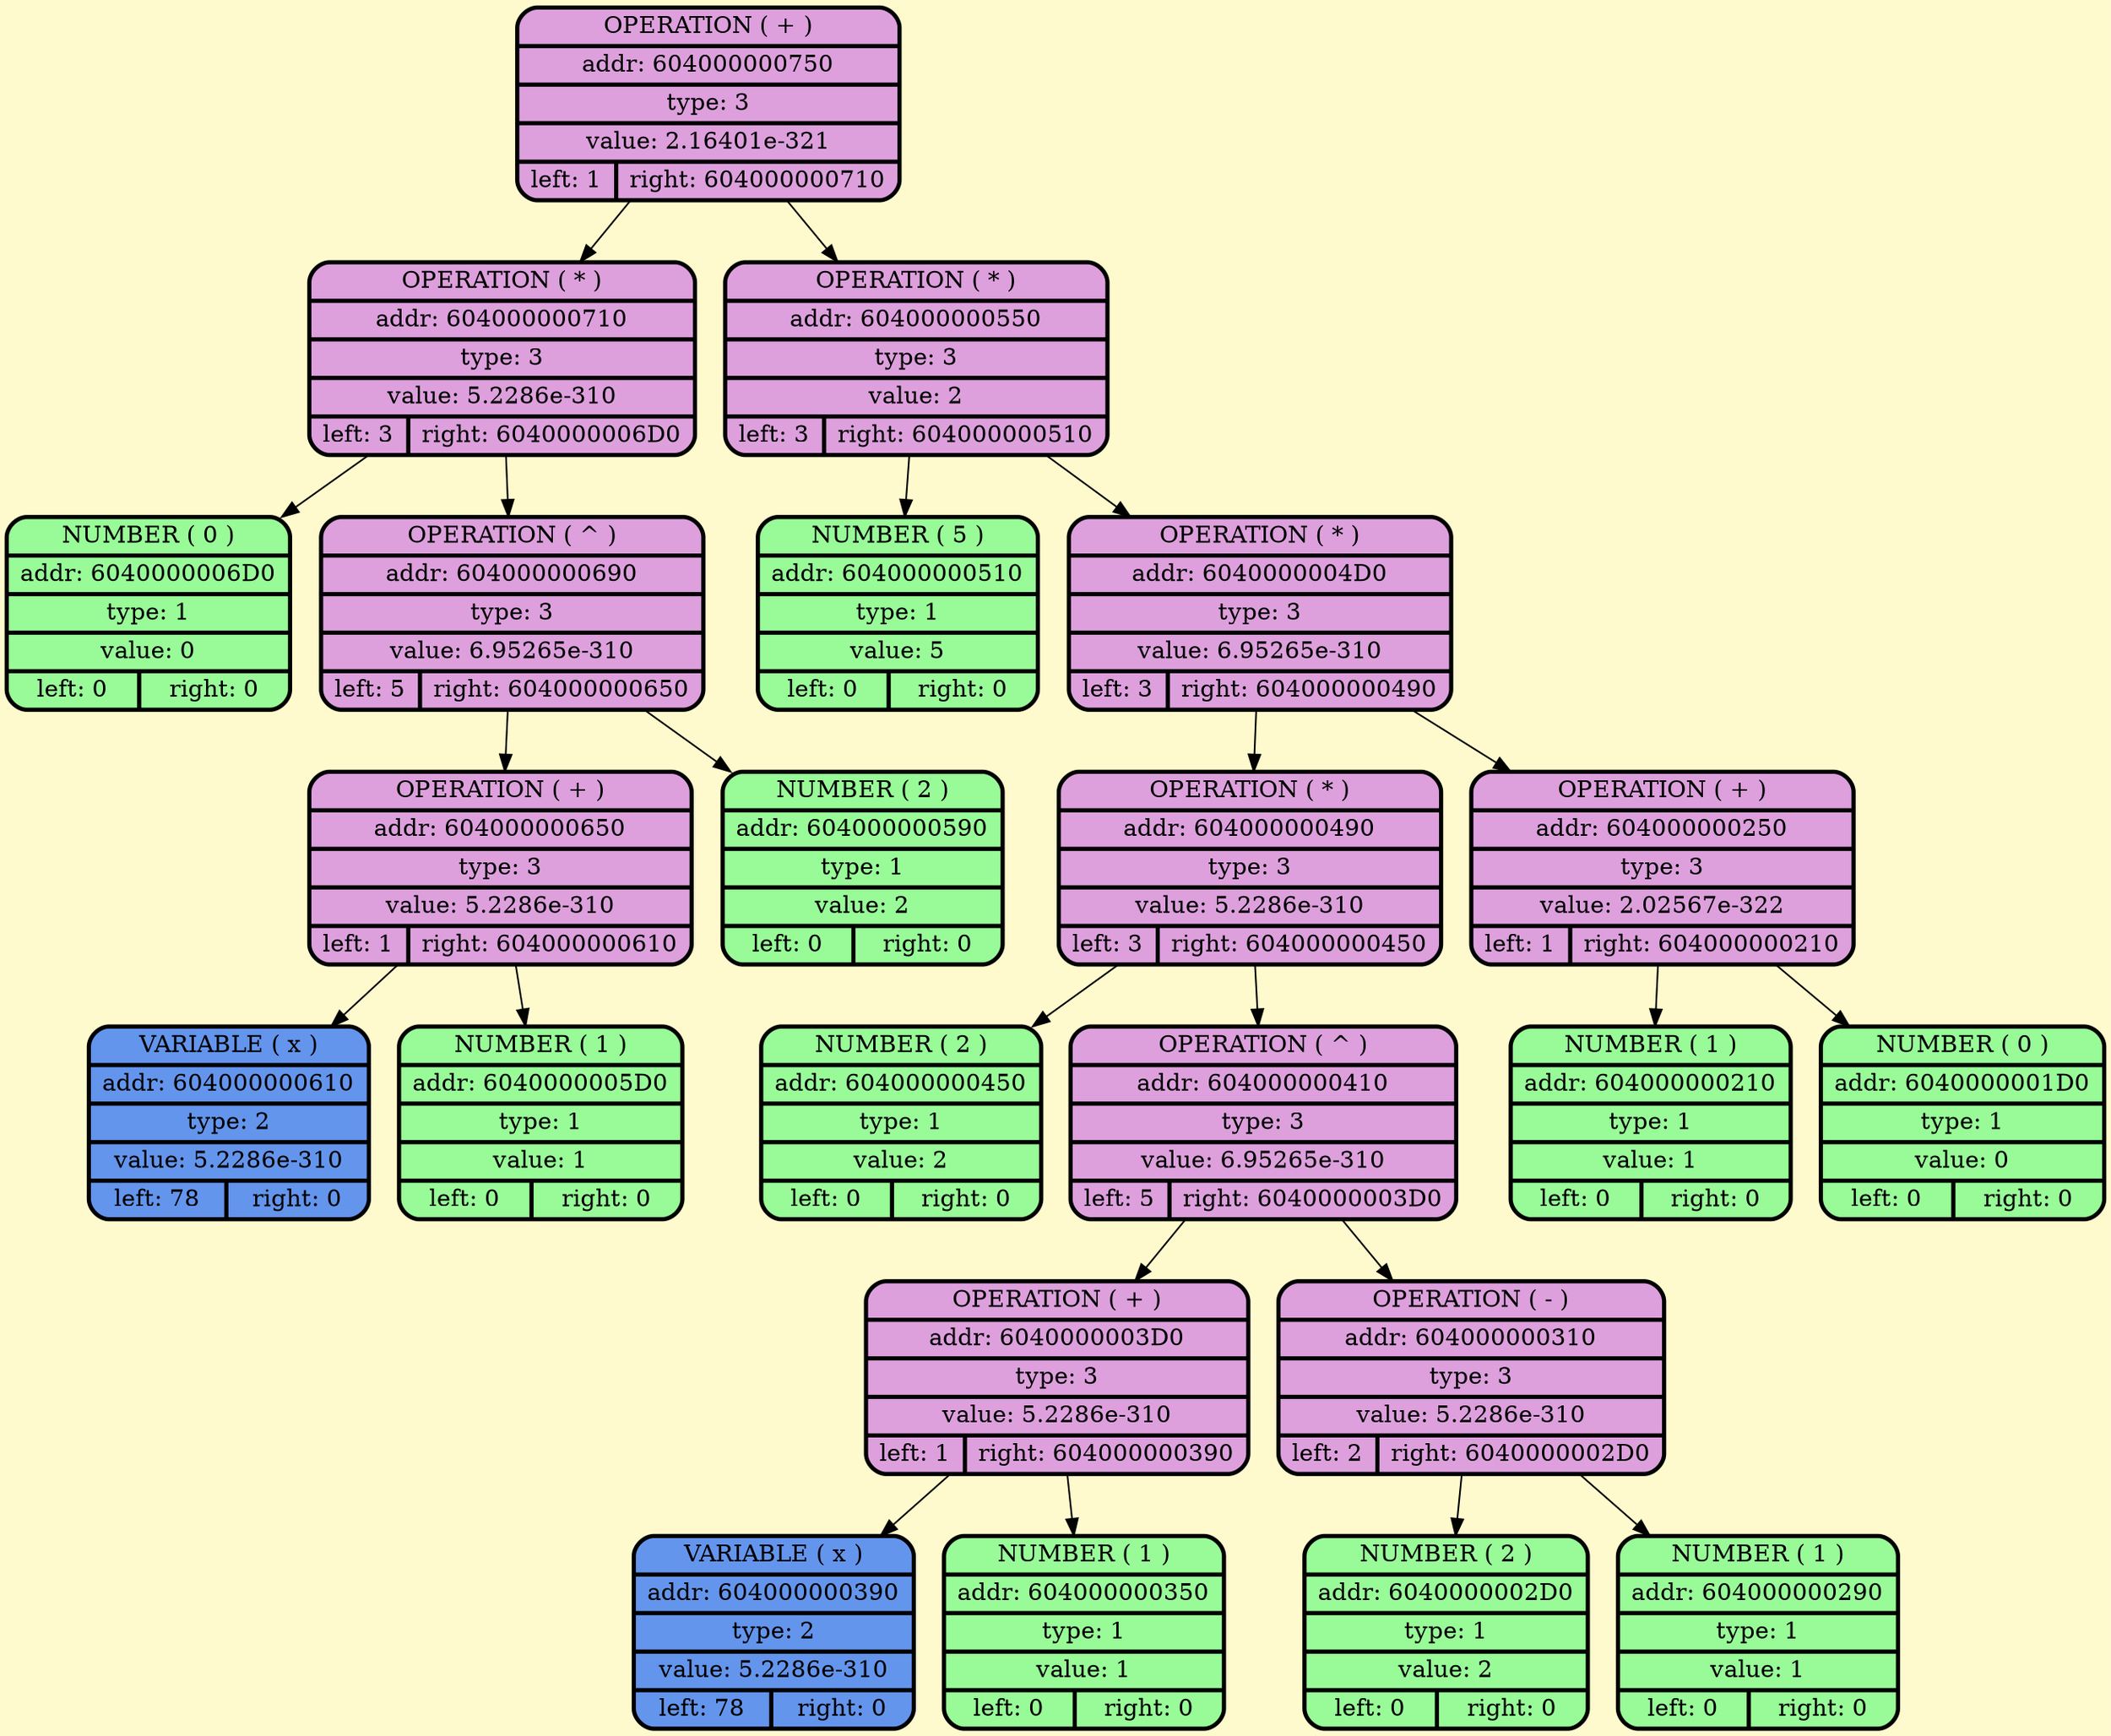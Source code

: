 digraph G {
    node [style=filled, fontcolor=darkblue, fillcolor=peachpuff, color="#252A34", penwidth=2.5];
    bgcolor="lemonchiffon";

node_0x604000000750 [shape=Mrecord; style = filled; fillcolor=plum; color = "#000000"; fontcolor = "#000000";label=" {OPERATION ( + ) | addr: 604000000750 | type: 3 | value: 2.16401e-321 | {left: 1 | right: 604000000710}} "];
node_0x604000000710 [shape=Mrecord; style = filled; fillcolor=plum; color = "#000000"; fontcolor = "#000000";label=" {OPERATION ( * ) | addr: 604000000710 | type: 3 | value: 5.2286e-310 | {left: 3 | right: 6040000006D0}} "];
    node_0x6040000006d0 [shape=Mrecord; style = filled; fillcolor = palegreen; color = "#000000"; fontcolor = "#000000";  label="  {NUMBER ( 0 )| addr: 6040000006D0 | type: 1| value: 0 | {left: 0 | right: 0}} "];
node_0x604000000690 [shape=Mrecord; style = filled; fillcolor=plum; color = "#000000"; fontcolor = "#000000";label=" {OPERATION ( ^ ) | addr: 604000000690 | type: 3 | value: 6.95265e-310 | {left: 5 | right: 604000000650}} "];
node_0x604000000650 [shape=Mrecord; style = filled; fillcolor=plum; color = "#000000"; fontcolor = "#000000";label=" {OPERATION ( + ) | addr: 604000000650 | type: 3 | value: 5.2286e-310 | {left: 1 | right: 604000000610}} "];
    node_0x604000000610 [shape=Mrecord; style = filled; fillcolor = cornflowerblue; color = "#000000"; fontcolor = "#000000";  label="  {VARIABLE ( x )| addr: 604000000610 | type: 2| value: 5.2286e-310 | {left: 78 | right: 0}} "];
    node_0x6040000005d0 [shape=Mrecord; style = filled; fillcolor = palegreen; color = "#000000"; fontcolor = "#000000";  label="  {NUMBER ( 1 )| addr: 6040000005D0 | type: 1| value: 1 | {left: 0 | right: 0}} "];
    node_0x604000000590 [shape=Mrecord; style = filled; fillcolor = palegreen; color = "#000000"; fontcolor = "#000000";  label="  {NUMBER ( 2 )| addr: 604000000590 | type: 1| value: 2 | {left: 0 | right: 0}} "];
node_0x604000000550 [shape=Mrecord; style = filled; fillcolor=plum; color = "#000000"; fontcolor = "#000000";label=" {OPERATION ( * ) | addr: 604000000550 | type: 3 | value: 2 | {left: 3 | right: 604000000510}} "];
    node_0x604000000510 [shape=Mrecord; style = filled; fillcolor = palegreen; color = "#000000"; fontcolor = "#000000";  label="  {NUMBER ( 5 )| addr: 604000000510 | type: 1| value: 5 | {left: 0 | right: 0}} "];
node_0x6040000004d0 [shape=Mrecord; style = filled; fillcolor=plum; color = "#000000"; fontcolor = "#000000";label=" {OPERATION ( * ) | addr: 6040000004D0 | type: 3 | value: 6.95265e-310 | {left: 3 | right: 604000000490}} "];
node_0x604000000490 [shape=Mrecord; style = filled; fillcolor=plum; color = "#000000"; fontcolor = "#000000";label=" {OPERATION ( * ) | addr: 604000000490 | type: 3 | value: 5.2286e-310 | {left: 3 | right: 604000000450}} "];
    node_0x604000000450 [shape=Mrecord; style = filled; fillcolor = palegreen; color = "#000000"; fontcolor = "#000000";  label="  {NUMBER ( 2 )| addr: 604000000450 | type: 1| value: 2 | {left: 0 | right: 0}} "];
node_0x604000000410 [shape=Mrecord; style = filled; fillcolor=plum; color = "#000000"; fontcolor = "#000000";label=" {OPERATION ( ^ ) | addr: 604000000410 | type: 3 | value: 6.95265e-310 | {left: 5 | right: 6040000003D0}} "];
node_0x6040000003d0 [shape=Mrecord; style = filled; fillcolor=plum; color = "#000000"; fontcolor = "#000000";label=" {OPERATION ( + ) | addr: 6040000003D0 | type: 3 | value: 5.2286e-310 | {left: 1 | right: 604000000390}} "];
    node_0x604000000390 [shape=Mrecord; style = filled; fillcolor = cornflowerblue; color = "#000000"; fontcolor = "#000000";  label="  {VARIABLE ( x )| addr: 604000000390 | type: 2| value: 5.2286e-310 | {left: 78 | right: 0}} "];
    node_0x604000000350 [shape=Mrecord; style = filled; fillcolor = palegreen; color = "#000000"; fontcolor = "#000000";  label="  {NUMBER ( 1 )| addr: 604000000350 | type: 1| value: 1 | {left: 0 | right: 0}} "];
node_0x604000000310 [shape=Mrecord; style = filled; fillcolor=plum; color = "#000000"; fontcolor = "#000000";label=" {OPERATION ( - ) | addr: 604000000310 | type: 3 | value: 5.2286e-310 | {left: 2 | right: 6040000002D0}} "];
    node_0x6040000002d0 [shape=Mrecord; style = filled; fillcolor = palegreen; color = "#000000"; fontcolor = "#000000";  label="  {NUMBER ( 2 )| addr: 6040000002D0 | type: 1| value: 2 | {left: 0 | right: 0}} "];
    node_0x604000000290 [shape=Mrecord; style = filled; fillcolor = palegreen; color = "#000000"; fontcolor = "#000000";  label="  {NUMBER ( 1 )| addr: 604000000290 | type: 1| value: 1 | {left: 0 | right: 0}} "];
node_0x604000000250 [shape=Mrecord; style = filled; fillcolor=plum; color = "#000000"; fontcolor = "#000000";label=" {OPERATION ( + ) | addr: 604000000250 | type: 3 | value: 2.02567e-322 | {left: 1 | right: 604000000210}} "];
    node_0x604000000210 [shape=Mrecord; style = filled; fillcolor = palegreen; color = "#000000"; fontcolor = "#000000";  label="  {NUMBER ( 1 )| addr: 604000000210 | type: 1| value: 1 | {left: 0 | right: 0}} "];
    node_0x6040000001d0 [shape=Mrecord; style = filled; fillcolor = palegreen; color = "#000000"; fontcolor = "#000000";  label="  {NUMBER ( 0 )| addr: 6040000001D0 | type: 1| value: 0 | {left: 0 | right: 0}} "];
    node_0x604000000750 -> node_0x604000000710;
    node_0x604000000710 -> node_0x6040000006d0;
    node_0x604000000710 -> node_0x604000000690;
    node_0x604000000690 -> node_0x604000000650;
    node_0x604000000650 -> node_0x604000000610;
    node_0x604000000650 -> node_0x6040000005d0;
    node_0x604000000690 -> node_0x604000000590;
    node_0x604000000750 -> node_0x604000000550;
    node_0x604000000550 -> node_0x604000000510;
    node_0x604000000550 -> node_0x6040000004d0;
    node_0x6040000004d0 -> node_0x604000000490;
    node_0x604000000490 -> node_0x604000000450;
    node_0x604000000490 -> node_0x604000000410;
    node_0x604000000410 -> node_0x6040000003d0;
    node_0x6040000003d0 -> node_0x604000000390;
    node_0x6040000003d0 -> node_0x604000000350;
    node_0x604000000410 -> node_0x604000000310;
    node_0x604000000310 -> node_0x6040000002d0;
    node_0x604000000310 -> node_0x604000000290;
    node_0x6040000004d0 -> node_0x604000000250;
    node_0x604000000250 -> node_0x604000000210;
    node_0x604000000250 -> node_0x6040000001d0;
}
